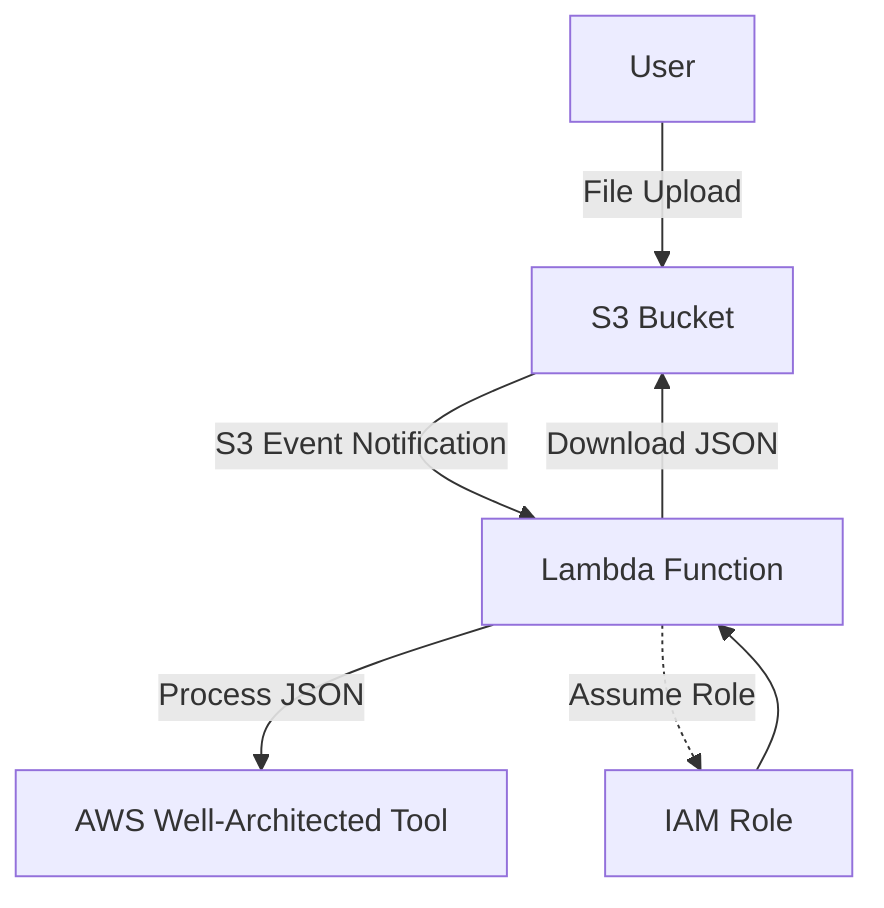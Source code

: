 graph TD;
    A[S3 Bucket] -->|S3 Event Notification| B[Lambda Function];
    B -->|Process JSON| C[AWS Well-Architected Tool];
    B -->|Download JSON| A;
    B -.->|Assume Role| D[IAM Role];
    D --> B;
    X[User] --> |File Upload| A[S3 Bucket];